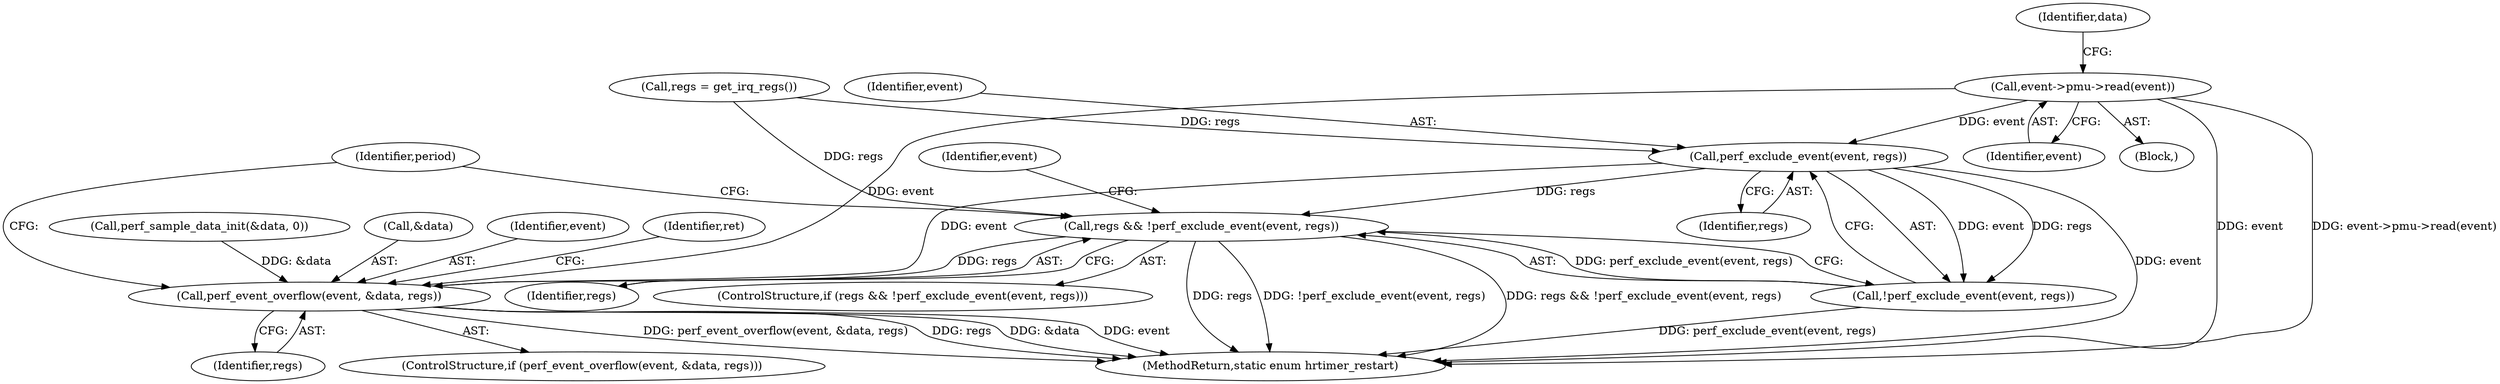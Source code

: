 digraph "0_linux_a8b0ca17b80e92faab46ee7179ba9e99ccb61233_65@API" {
"1000119" [label="(Call,event->pmu->read(event))"];
"1000141" [label="(Call,perf_exclude_event(event, regs))"];
"1000138" [label="(Call,regs && !perf_exclude_event(event, regs))"];
"1000159" [label="(Call,perf_event_overflow(event, &data, regs))"];
"1000140" [label="(Call,!perf_exclude_event(event, regs))"];
"1000121" [label="(Call,perf_sample_data_init(&data, 0))"];
"1000142" [label="(Identifier,event)"];
"1000137" [label="(ControlStructure,if (regs && !perf_exclude_event(event, regs)))"];
"1000161" [label="(Call,&data)"];
"1000140" [label="(Call,!perf_exclude_event(event, regs))"];
"1000168" [label="(Identifier,period)"];
"1000150" [label="(Identifier,event)"];
"1000163" [label="(Identifier,regs)"];
"1000158" [label="(ControlStructure,if (perf_event_overflow(event, &data, regs)))"];
"1000160" [label="(Identifier,event)"];
"1000183" [label="(MethodReturn,static enum hrtimer_restart)"];
"1000139" [label="(Identifier,regs)"];
"1000119" [label="(Call,event->pmu->read(event))"];
"1000143" [label="(Identifier,regs)"];
"1000120" [label="(Identifier,event)"];
"1000165" [label="(Identifier,ret)"];
"1000159" [label="(Call,perf_event_overflow(event, &data, regs))"];
"1000141" [label="(Call,perf_exclude_event(event, regs))"];
"1000102" [label="(Block,)"];
"1000134" [label="(Call,regs = get_irq_regs())"];
"1000138" [label="(Call,regs && !perf_exclude_event(event, regs))"];
"1000123" [label="(Identifier,data)"];
"1000119" -> "1000102"  [label="AST: "];
"1000119" -> "1000120"  [label="CFG: "];
"1000120" -> "1000119"  [label="AST: "];
"1000123" -> "1000119"  [label="CFG: "];
"1000119" -> "1000183"  [label="DDG: event->pmu->read(event)"];
"1000119" -> "1000183"  [label="DDG: event"];
"1000119" -> "1000141"  [label="DDG: event"];
"1000119" -> "1000159"  [label="DDG: event"];
"1000141" -> "1000140"  [label="AST: "];
"1000141" -> "1000143"  [label="CFG: "];
"1000142" -> "1000141"  [label="AST: "];
"1000143" -> "1000141"  [label="AST: "];
"1000140" -> "1000141"  [label="CFG: "];
"1000141" -> "1000183"  [label="DDG: event"];
"1000141" -> "1000138"  [label="DDG: regs"];
"1000141" -> "1000140"  [label="DDG: event"];
"1000141" -> "1000140"  [label="DDG: regs"];
"1000134" -> "1000141"  [label="DDG: regs"];
"1000141" -> "1000159"  [label="DDG: event"];
"1000138" -> "1000137"  [label="AST: "];
"1000138" -> "1000139"  [label="CFG: "];
"1000138" -> "1000140"  [label="CFG: "];
"1000139" -> "1000138"  [label="AST: "];
"1000140" -> "1000138"  [label="AST: "];
"1000150" -> "1000138"  [label="CFG: "];
"1000168" -> "1000138"  [label="CFG: "];
"1000138" -> "1000183"  [label="DDG: regs && !perf_exclude_event(event, regs)"];
"1000138" -> "1000183"  [label="DDG: regs"];
"1000138" -> "1000183"  [label="DDG: !perf_exclude_event(event, regs)"];
"1000134" -> "1000138"  [label="DDG: regs"];
"1000140" -> "1000138"  [label="DDG: perf_exclude_event(event, regs)"];
"1000138" -> "1000159"  [label="DDG: regs"];
"1000159" -> "1000158"  [label="AST: "];
"1000159" -> "1000163"  [label="CFG: "];
"1000160" -> "1000159"  [label="AST: "];
"1000161" -> "1000159"  [label="AST: "];
"1000163" -> "1000159"  [label="AST: "];
"1000165" -> "1000159"  [label="CFG: "];
"1000168" -> "1000159"  [label="CFG: "];
"1000159" -> "1000183"  [label="DDG: event"];
"1000159" -> "1000183"  [label="DDG: perf_event_overflow(event, &data, regs)"];
"1000159" -> "1000183"  [label="DDG: regs"];
"1000159" -> "1000183"  [label="DDG: &data"];
"1000121" -> "1000159"  [label="DDG: &data"];
"1000140" -> "1000183"  [label="DDG: perf_exclude_event(event, regs)"];
}
